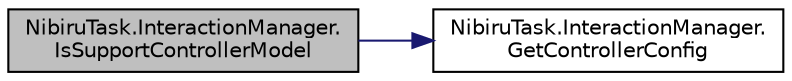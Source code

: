 digraph "NibiruTask.InteractionManager.IsSupportControllerModel"
{
 // LATEX_PDF_SIZE
  edge [fontname="Helvetica",fontsize="10",labelfontname="Helvetica",labelfontsize="10"];
  node [fontname="Helvetica",fontsize="10",shape=record];
  rankdir="LR";
  Node1 [label="NibiruTask.InteractionManager.\lIsSupportControllerModel",height=0.2,width=0.4,color="black", fillcolor="grey75", style="filled", fontcolor="black",tooltip="Is support controller model"];
  Node1 -> Node2 [color="midnightblue",fontsize="10",style="solid",fontname="Helvetica"];
  Node2 [label="NibiruTask.InteractionManager.\lGetControllerConfig",height=0.2,width=0.4,color="black", fillcolor="white", style="filled",URL="$class_nibiru_task_1_1_interaction_manager.html#a257259e9edf1c11b7c9797104015848f",tooltip="Get controller config [0]=obj [1]=mtl [2]=png"];
}
